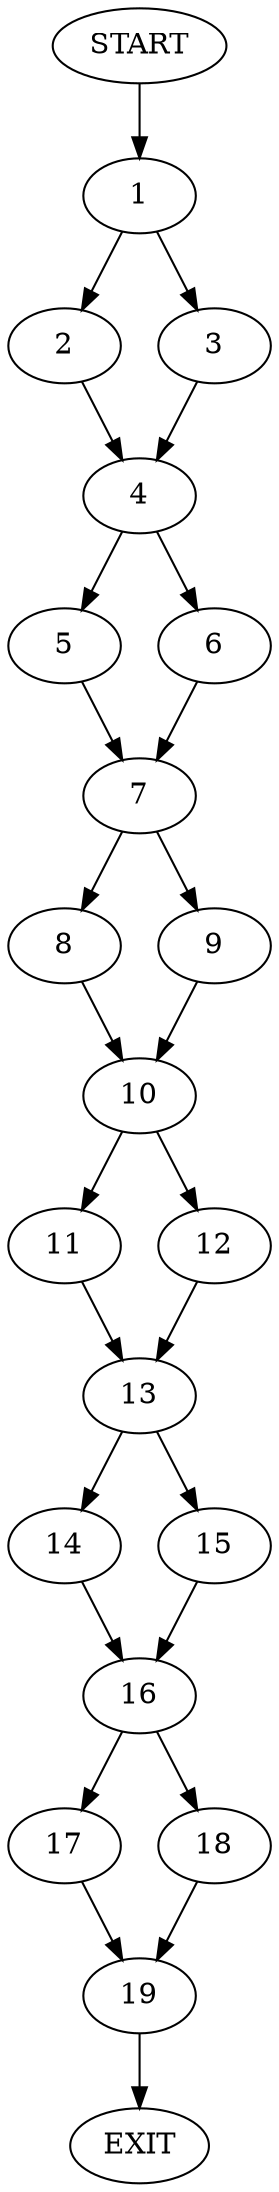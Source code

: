 digraph {
0 [label="START"]
20 [label="EXIT"]
0 -> 1
1 -> 2
1 -> 3
2 -> 4
3 -> 4
4 -> 5
4 -> 6
5 -> 7
6 -> 7
7 -> 8
7 -> 9
9 -> 10
8 -> 10
10 -> 11
10 -> 12
12 -> 13
11 -> 13
13 -> 14
13 -> 15
15 -> 16
14 -> 16
16 -> 17
16 -> 18
17 -> 19
18 -> 19
19 -> 20
}
